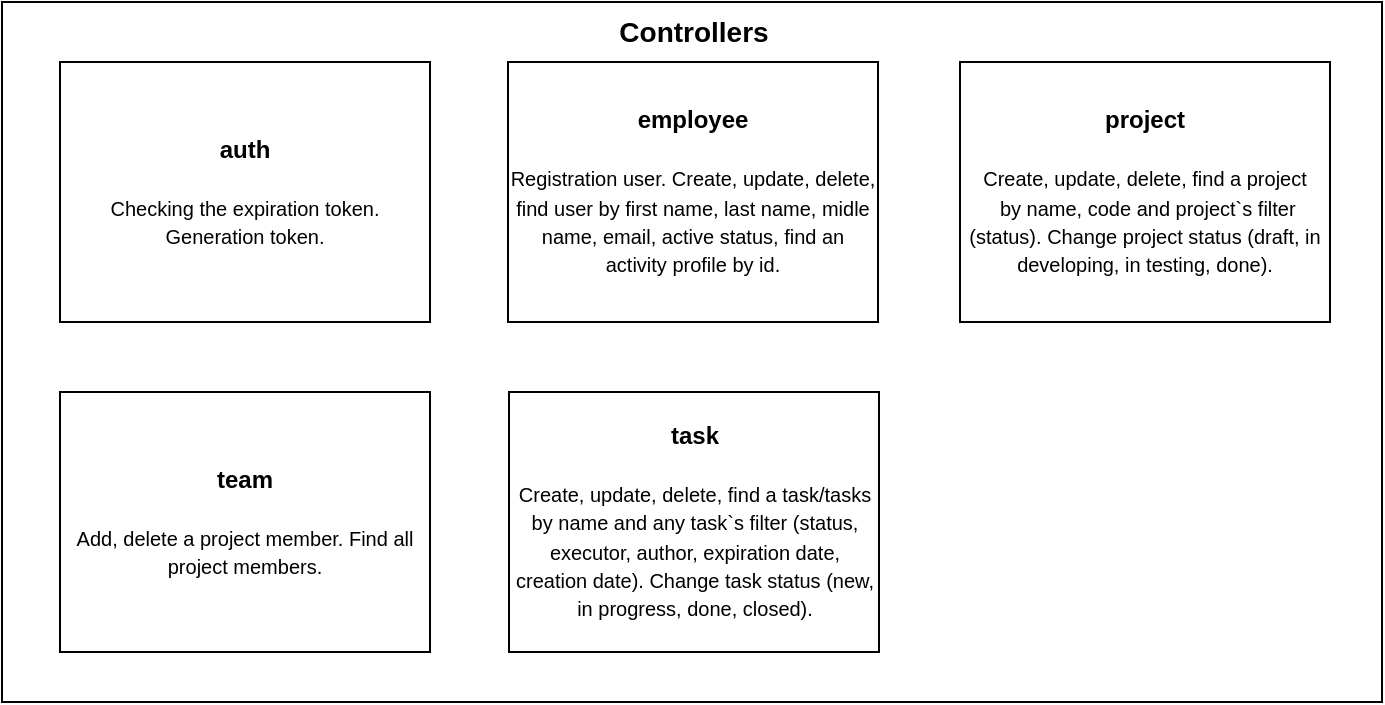<mxfile version="21.3.2" type="device">
  <diagram name="Страница 1" id="dSRZzsoqX2EbGWk2I_mc">
    <mxGraphModel dx="107" dy="515" grid="1" gridSize="10" guides="1" tooltips="1" connect="1" arrows="1" fold="1" page="1" pageScale="1" pageWidth="827" pageHeight="1169" math="0" shadow="0">
      <root>
        <mxCell id="0" />
        <mxCell id="1" parent="0" />
        <mxCell id="doJESSLGYoo1eNuSiyiQ-1" value="" style="whiteSpace=wrap;html=1;" vertex="1" parent="1">
          <mxGeometry x="896" y="30" width="690" height="350" as="geometry" />
        </mxCell>
        <mxCell id="doJESSLGYoo1eNuSiyiQ-2" value="&lt;font style=&quot;&quot;&gt;&lt;span style=&quot;font-size: 14px;&quot;&gt;Controllers&lt;/span&gt;&lt;br&gt;&lt;/font&gt;" style="text;html=1;strokeColor=none;fillColor=none;align=center;verticalAlign=middle;whiteSpace=wrap;rounded=0;fontStyle=1" vertex="1" parent="1">
          <mxGeometry x="1117" y="30" width="250" height="30" as="geometry" />
        </mxCell>
        <mxCell id="doJESSLGYoo1eNuSiyiQ-3" value="&lt;b&gt;auth&lt;/b&gt;&lt;font style=&quot;font-size: 10px;&quot;&gt;&lt;font color=&quot;#b3b3b3&quot;&gt;&lt;br&gt;&lt;/font&gt;&lt;br&gt;Checking the expiration token. Generation token.&lt;br&gt;&lt;/font&gt;" style="rounded=0;whiteSpace=wrap;html=1;" vertex="1" parent="1">
          <mxGeometry x="925" y="60" width="185" height="130" as="geometry" />
        </mxCell>
        <mxCell id="doJESSLGYoo1eNuSiyiQ-4" value="&lt;b&gt;employee&lt;/b&gt;&lt;font style=&quot;font-size: 10px;&quot;&gt;&lt;font color=&quot;#b3b3b3&quot;&gt;&lt;br&gt;&lt;/font&gt;&lt;br&gt;Registration user.&amp;nbsp;&lt;/font&gt;&lt;font style=&quot;font-size: 10px;&quot;&gt;Create, update, delete, find user by first name, last name, midle name, email, active status, find an activity profile by id.&lt;br&gt;&lt;/font&gt;" style="rounded=0;whiteSpace=wrap;html=1;" vertex="1" parent="1">
          <mxGeometry x="1149" y="60" width="185" height="130" as="geometry" />
        </mxCell>
        <mxCell id="doJESSLGYoo1eNuSiyiQ-5" value="&lt;b&gt;project&lt;/b&gt;&lt;font style=&quot;font-size: 10px;&quot;&gt;&lt;font color=&quot;#b3b3b3&quot;&gt;&lt;br&gt;&lt;/font&gt;&lt;br&gt;&lt;/font&gt;&lt;font style=&quot;font-size: 10px;&quot;&gt;Create, update, delete, find a project&lt;br&gt;&amp;nbsp;by name, code and project`s filter (status). Change project status (draft, in developing, in testing, done).&lt;br&gt;&lt;/font&gt;" style="rounded=0;whiteSpace=wrap;html=1;" vertex="1" parent="1">
          <mxGeometry x="1375" y="60" width="185" height="130" as="geometry" />
        </mxCell>
        <mxCell id="doJESSLGYoo1eNuSiyiQ-6" value="&lt;b&gt;team&lt;/b&gt;&lt;font style=&quot;font-size: 10px;&quot;&gt;&lt;font color=&quot;#b3b3b3&quot;&gt;&lt;br&gt;&lt;/font&gt;&lt;br&gt;&lt;/font&gt;&lt;font style=&quot;font-size: 10px;&quot;&gt;Add, delete a project member. Find all project members.&lt;br&gt;&lt;/font&gt;" style="rounded=0;whiteSpace=wrap;html=1;" vertex="1" parent="1">
          <mxGeometry x="925" y="225" width="185" height="130" as="geometry" />
        </mxCell>
        <mxCell id="doJESSLGYoo1eNuSiyiQ-7" value="&lt;b&gt;task&lt;/b&gt;&lt;font style=&quot;font-size: 10px;&quot;&gt;&lt;font color=&quot;#b3b3b3&quot;&gt;&lt;br&gt;&lt;/font&gt;&lt;br&gt;&lt;/font&gt;&lt;font style=&quot;font-size: 10px;&quot;&gt;Create, update, delete, find a task/tasks by name and any task`s filter (status, executor, author, expiration date, creation date). Change task status (new, in progress, done, closed).&lt;br&gt;&lt;/font&gt;" style="rounded=0;whiteSpace=wrap;html=1;" vertex="1" parent="1">
          <mxGeometry x="1149.5" y="225" width="185" height="130" as="geometry" />
        </mxCell>
      </root>
    </mxGraphModel>
  </diagram>
</mxfile>
